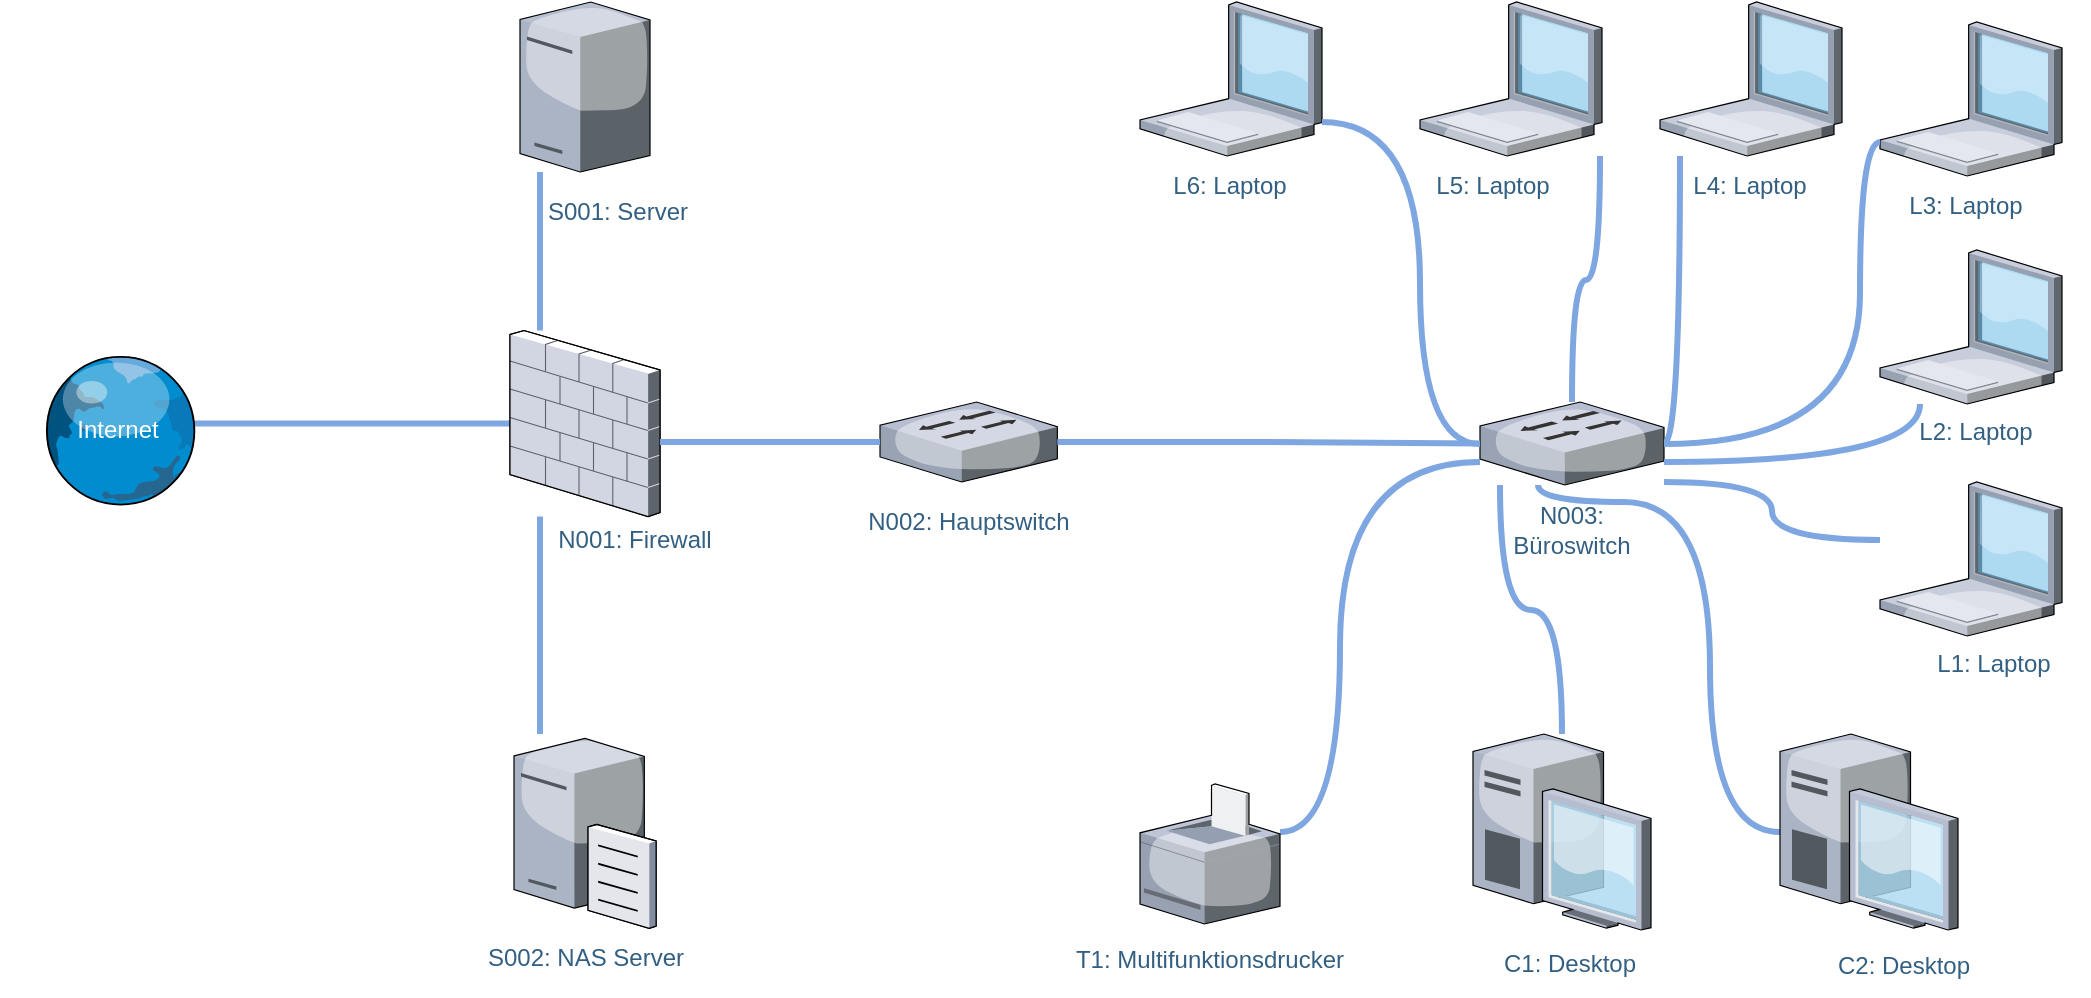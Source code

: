 <mxfile version="26.2.8">
  <diagram name="Page-1" id="e3a06f82-3646-2815-327d-82caf3d4e204">
    <mxGraphModel dx="1341" dy="814" grid="1" gridSize="10" guides="1" tooltips="1" connect="1" arrows="1" fold="1" page="1" pageScale="1.5" pageWidth="1169" pageHeight="826" background="none" math="0" shadow="0">
      <root>
        <mxCell id="0" style=";html=1;" />
        <mxCell id="1" style=";html=1;" parent="0" />
        <mxCell id="6j4duPhXvXTDxxQr8vu_-137" style="edgeStyle=orthogonalEdgeStyle;rounded=0;orthogonalLoop=1;jettySize=auto;html=1;entryX=0.507;entryY=0.424;entryDx=0;entryDy=0;entryPerimeter=0;strokeColor=#7EA6E0;fontColor=#5AA9E6;fillColor=#FFE45E;endArrow=none;startFill=0;strokeWidth=3;" edge="1" parent="1" source="6j4duPhXvXTDxxQr8vu_-4" target="6j4duPhXvXTDxxQr8vu_-92">
          <mxGeometry relative="1" as="geometry" />
        </mxCell>
        <mxCell id="6j4duPhXvXTDxxQr8vu_-43" style="edgeStyle=orthogonalEdgeStyle;rounded=1;orthogonalLoop=1;jettySize=auto;html=1;curved=1;dashed=1;dashPattern=1 2;startArrow=none;startFill=0;endArrow=none;labelBackgroundColor=none;strokeColor=none;fontColor=default;" edge="1" parent="1" source="6j4duPhXvXTDxxQr8vu_-60" target="6j4duPhXvXTDxxQr8vu_-2">
          <mxGeometry relative="1" as="geometry" />
        </mxCell>
        <mxCell id="6j4duPhXvXTDxxQr8vu_-95" value="" style="group;labelBackgroundColor=none;fontColor=#336082;rounded=1;" vertex="1" connectable="0" parent="1">
          <mxGeometry x="160" y="370" width="140" height="82.5" as="geometry" />
        </mxCell>
        <mxCell id="6j4duPhXvXTDxxQr8vu_-135" value="" style="verticalLabelPosition=bottom;sketch=0;aspect=fixed;html=1;verticalAlign=top;strokeColor=none;align=center;outlineConnect=0;shape=mxgraph.citrix.globe;fontColor=#5AA9E6;fillColor=#FFE45E;" vertex="1" parent="6j4duPhXvXTDxxQr8vu_-95">
          <mxGeometry x="20" y="-53.71" width="78.5" height="75" as="geometry" />
        </mxCell>
        <mxCell id="6j4duPhXvXTDxxQr8vu_-97" value="" style="group;labelBackgroundColor=none;fontColor=#336082;rounded=1;" vertex="1" connectable="0" parent="1">
          <mxGeometry x="415" y="304.25" width="110" height="120" as="geometry" />
        </mxCell>
        <mxCell id="6j4duPhXvXTDxxQr8vu_-4" value="" style="verticalLabelPosition=bottom;aspect=fixed;html=1;verticalAlign=top;strokeColor=#FF6392;align=center;outlineConnect=0;shape=mxgraph.citrix.firewall;fillColor=#FFE45E;fillStyle=auto;labelBackgroundColor=none;fontColor=#5AA9E6;rounded=1;" vertex="1" parent="6j4duPhXvXTDxxQr8vu_-97">
          <mxGeometry width="75" height="93" as="geometry" />
        </mxCell>
        <mxCell id="6j4duPhXvXTDxxQr8vu_-62" value="&lt;span style=&quot;&quot;&gt;N001: Firewall&lt;/span&gt;" style="text;html=1;align=center;verticalAlign=middle;whiteSpace=wrap;rounded=1;fontFamily=Helvetica;fontSize=12;fontColor=#336082;labelBackgroundColor=none;" vertex="1" parent="6j4duPhXvXTDxxQr8vu_-97">
          <mxGeometry x="15" y="90" width="95" height="30" as="geometry" />
        </mxCell>
        <mxCell id="6j4duPhXvXTDxxQr8vu_-99" value="" style="group;labelBackgroundColor=none;fontColor=#336082;rounded=1;" vertex="1" connectable="0" parent="1">
          <mxGeometry x="600" y="346" width="120" height="68.5" as="geometry" />
        </mxCell>
        <mxCell id="6j4duPhXvXTDxxQr8vu_-12" value="" style="verticalLabelPosition=bottom;aspect=fixed;html=1;verticalAlign=top;strokeColor=none;align=center;outlineConnect=0;shape=mxgraph.citrix.switch;labelBackgroundColor=none;fillColor=#FFE45E;fontColor=#5AA9E6;rounded=1;" vertex="1" parent="6j4duPhXvXTDxxQr8vu_-99">
          <mxGeometry y="-6" width="88.67" height="40" as="geometry" />
        </mxCell>
        <mxCell id="6j4duPhXvXTDxxQr8vu_-60" value="&lt;span style=&quot;color: rgb(51, 96, 130);&quot;&gt;N002: Hauptswitch&lt;/span&gt;" style="text;html=1;align=center;verticalAlign=middle;whiteSpace=wrap;rounded=1;fontFamily=Helvetica;fontSize=12;fontColor=#5AA9E6;labelBackgroundColor=none;" vertex="1" parent="6j4duPhXvXTDxxQr8vu_-99">
          <mxGeometry x="-10.04" y="38.5" width="108.75" height="30" as="geometry" />
        </mxCell>
        <mxCell id="6j4duPhXvXTDxxQr8vu_-100" value="" style="group;labelBackgroundColor=none;fontColor=#336082;rounded=1;" vertex="1" connectable="0" parent="1">
          <mxGeometry x="417" y="506" width="110" height="127" as="geometry" />
        </mxCell>
        <mxCell id="6j4duPhXvXTDxxQr8vu_-2" value="" style="verticalLabelPosition=bottom;aspect=fixed;html=1;verticalAlign=top;strokeColor=none;align=center;outlineConnect=0;shape=mxgraph.citrix.file_server;labelBackgroundColor=none;fillColor=#FFE45E;fontColor=#5AA9E6;rounded=1;" vertex="1" parent="6j4duPhXvXTDxxQr8vu_-100">
          <mxGeometry width="71" height="97" as="geometry" />
        </mxCell>
        <mxCell id="6j4duPhXvXTDxxQr8vu_-58" value="S002: NAS Server" style="text;html=1;align=center;verticalAlign=middle;whiteSpace=wrap;rounded=1;fontFamily=Helvetica;fontSize=12;fontColor=#336082;labelBackgroundColor=none;" vertex="1" parent="6j4duPhXvXTDxxQr8vu_-100">
          <mxGeometry x="-19.5" y="97" width="110" height="30" as="geometry" />
        </mxCell>
        <mxCell id="6j4duPhXvXTDxxQr8vu_-102" value="" style="group;labelBackgroundColor=none;fontColor=#336082;rounded=1;" vertex="1" connectable="0" parent="1">
          <mxGeometry x="420" y="140" width="90" height="114.5" as="geometry" />
        </mxCell>
        <mxCell id="6j4duPhXvXTDxxQr8vu_-18" value="" style="verticalLabelPosition=bottom;aspect=fixed;html=1;verticalAlign=top;strokeColor=#FF6392;align=center;outlineConnect=0;shape=mxgraph.citrix.license_server;fillColor=#FFE45E;fillStyle=auto;labelBackgroundColor=none;fontColor=#5AA9E6;rounded=1;" vertex="1" parent="6j4duPhXvXTDxxQr8vu_-102">
          <mxGeometry width="65" height="85" as="geometry" />
        </mxCell>
        <mxCell id="6j4duPhXvXTDxxQr8vu_-59" value="S001: Server" style="text;html=1;align=center;verticalAlign=middle;whiteSpace=wrap;rounded=1;fontFamily=Helvetica;fontSize=12;fontColor=#336082;labelBackgroundColor=none;" vertex="1" parent="6j4duPhXvXTDxxQr8vu_-102">
          <mxGeometry x="7.75" y="94.5" width="82.25" height="20" as="geometry" />
        </mxCell>
        <mxCell id="6j4duPhXvXTDxxQr8vu_-103" value="" style="group;labelBackgroundColor=none;fontColor=#ffffff;rounded=1;fillColor=none;strokeColor=none;" vertex="1" connectable="0" parent="1">
          <mxGeometry x="730" y="140" width="91" height="106" as="geometry" />
        </mxCell>
        <mxCell id="6j4duPhXvXTDxxQr8vu_-17" value="" style="verticalLabelPosition=bottom;aspect=fixed;html=1;verticalAlign=top;strokeColor=none;align=center;outlineConnect=0;shape=mxgraph.citrix.laptop_1;labelBackgroundColor=none;fillColor=#FFE45E;fontColor=#5AA9E6;rounded=1;" vertex="1" parent="6j4duPhXvXTDxxQr8vu_-103">
          <mxGeometry width="91" height="77" as="geometry" />
        </mxCell>
        <mxCell id="6j4duPhXvXTDxxQr8vu_-52" value="&lt;span style=&quot;color: rgb(51, 96, 130);&quot;&gt;L6:&amp;nbsp;&lt;/span&gt;&lt;span style=&quot;color: rgb(51, 96, 130);&quot;&gt;Laptop&lt;/span&gt;" style="text;html=1;align=center;verticalAlign=middle;whiteSpace=wrap;rounded=1;fontFamily=Helvetica;fontSize=12;fontColor=#5AA9E6;labelBackgroundColor=none;fontStyle=0" vertex="1" parent="6j4duPhXvXTDxxQr8vu_-103">
          <mxGeometry x="10" y="77" width="70" height="29" as="geometry" />
        </mxCell>
        <mxCell id="6j4duPhXvXTDxxQr8vu_-104" value="" style="group;labelBackgroundColor=none;fontColor=#336082;rounded=1;" vertex="1" connectable="0" parent="1">
          <mxGeometry x="870" y="140" width="91" height="106" as="geometry" />
        </mxCell>
        <mxCell id="6j4duPhXvXTDxxQr8vu_-14" value="" style="verticalLabelPosition=bottom;aspect=fixed;html=1;verticalAlign=top;strokeColor=none;align=center;outlineConnect=0;shape=mxgraph.citrix.laptop_1;labelBackgroundColor=none;fillColor=#FFE45E;fontColor=#5AA9E6;rounded=1;" vertex="1" parent="6j4duPhXvXTDxxQr8vu_-104">
          <mxGeometry width="91" height="77" as="geometry" />
        </mxCell>
        <mxCell id="6j4duPhXvXTDxxQr8vu_-53" value="L5: Laptop" style="text;html=1;align=center;verticalAlign=middle;whiteSpace=wrap;rounded=1;fontFamily=Helvetica;fontSize=12;fontColor=#336082;labelBackgroundColor=none;" vertex="1" parent="6j4duPhXvXTDxxQr8vu_-104">
          <mxGeometry y="77" width="73.25" height="29" as="geometry" />
        </mxCell>
        <mxCell id="6j4duPhXvXTDxxQr8vu_-111" value="" style="group;labelBackgroundColor=none;fontColor=#336082;rounded=1;" vertex="1" connectable="0" parent="1">
          <mxGeometry x="1100" y="264" width="95.5" height="106" as="geometry" />
        </mxCell>
        <mxCell id="6j4duPhXvXTDxxQr8vu_-15" value="" style="verticalLabelPosition=bottom;aspect=fixed;html=1;verticalAlign=top;strokeColor=none;align=center;outlineConnect=0;shape=mxgraph.citrix.laptop_1;labelBackgroundColor=none;fillColor=#FFE45E;fontColor=#5AA9E6;rounded=1;" vertex="1" parent="6j4duPhXvXTDxxQr8vu_-111">
          <mxGeometry width="91" height="77" as="geometry" />
        </mxCell>
        <mxCell id="6j4duPhXvXTDxxQr8vu_-107" value="L2: Laptop" style="text;html=1;align=center;verticalAlign=middle;whiteSpace=wrap;rounded=1;fontFamily=Helvetica;fontSize=12;fontColor=#336082;labelBackgroundColor=none;" vertex="1" parent="6j4duPhXvXTDxxQr8vu_-111">
          <mxGeometry y="76" width="95.5" height="30" as="geometry" />
        </mxCell>
        <mxCell id="6j4duPhXvXTDxxQr8vu_-112" value="" style="group;labelBackgroundColor=none;fontColor=#336082;rounded=1;" vertex="1" connectable="0" parent="1">
          <mxGeometry x="1100" y="380" width="104.5" height="110" as="geometry" />
        </mxCell>
        <mxCell id="6j4duPhXvXTDxxQr8vu_-19" value="" style="verticalLabelPosition=bottom;aspect=fixed;html=1;verticalAlign=top;strokeColor=none;align=center;outlineConnect=0;shape=mxgraph.citrix.laptop_1;labelBackgroundColor=none;fillColor=#FFE45E;fontColor=#5AA9E6;rounded=1;" vertex="1" parent="6j4duPhXvXTDxxQr8vu_-112">
          <mxGeometry width="91" height="77" as="geometry" />
        </mxCell>
        <mxCell id="6j4duPhXvXTDxxQr8vu_-110" value="L1: Laptop" style="text;html=1;align=center;verticalAlign=middle;whiteSpace=wrap;rounded=1;fontFamily=Helvetica;fontSize=12;fontColor=#336082;labelBackgroundColor=none;" vertex="1" parent="6j4duPhXvXTDxxQr8vu_-112">
          <mxGeometry x="9" y="76" width="95.5" height="30" as="geometry" />
        </mxCell>
        <mxCell id="6j4duPhXvXTDxxQr8vu_-116" value="" style="group;labelBackgroundColor=none;fontColor=#5AA9E6;rounded=1;" vertex="1" connectable="0" parent="1">
          <mxGeometry x="900" y="340" width="92" height="78.5" as="geometry" />
        </mxCell>
        <mxCell id="6j4duPhXvXTDxxQr8vu_-13" value="" style="verticalLabelPosition=bottom;aspect=fixed;html=1;verticalAlign=top;strokeColor=none;align=center;outlineConnect=0;shape=mxgraph.citrix.switch;labelBackgroundColor=none;fillColor=#FFE45E;fontColor=#5AA9E6;rounded=1;" vertex="1" parent="6j4duPhXvXTDxxQr8vu_-116">
          <mxGeometry width="92" height="41.5" as="geometry" />
        </mxCell>
        <mxCell id="6j4duPhXvXTDxxQr8vu_-61" value="N003:&lt;div&gt;Büroswitch&lt;/div&gt;" style="text;html=1;align=center;verticalAlign=middle;whiteSpace=wrap;rounded=1;fontFamily=Helvetica;fontSize=12;fontColor=#336082;labelBackgroundColor=none;" vertex="1" parent="6j4duPhXvXTDxxQr8vu_-116">
          <mxGeometry x="11.25" y="48.5" width="69.5" height="30" as="geometry" />
        </mxCell>
        <mxCell id="6j4duPhXvXTDxxQr8vu_-119" value="" style="group;labelBackgroundColor=none;fontColor=#336082;rounded=1;" vertex="1" connectable="0" parent="1">
          <mxGeometry x="1100" y="150" width="95.5" height="107" as="geometry" />
        </mxCell>
        <mxCell id="6j4duPhXvXTDxxQr8vu_-16" value="" style="verticalLabelPosition=bottom;aspect=fixed;html=1;verticalAlign=top;strokeColor=none;align=center;outlineConnect=0;shape=mxgraph.citrix.laptop_1;labelBackgroundColor=none;fillColor=#FFE45E;fontColor=#5AA9E6;rounded=1;" vertex="1" parent="6j4duPhXvXTDxxQr8vu_-119">
          <mxGeometry width="91" height="77" as="geometry" />
        </mxCell>
        <mxCell id="6j4duPhXvXTDxxQr8vu_-106" value="L3: Laptop" style="text;html=1;align=center;verticalAlign=middle;whiteSpace=wrap;rounded=1;fontFamily=Helvetica;fontSize=12;fontColor=#336082;labelBackgroundColor=none;" vertex="1" parent="6j4duPhXvXTDxxQr8vu_-119">
          <mxGeometry x="-10" y="77" width="105.5" height="30" as="geometry" />
        </mxCell>
        <mxCell id="6j4duPhXvXTDxxQr8vu_-113" value="" style="group;labelBackgroundColor=none;fontColor=#336082;rounded=1;" vertex="1" connectable="0" parent="1">
          <mxGeometry x="1065.5" y="507" width="89" height="130" as="geometry" />
        </mxCell>
        <mxCell id="6j4duPhXvXTDxxQr8vu_-51" value="C2: Desktop" style="text;html=1;align=center;verticalAlign=middle;whiteSpace=wrap;rounded=1;fontFamily=Helvetica;fontSize=12;fontColor=#336082;labelBackgroundColor=none;" vertex="1" parent="6j4duPhXvXTDxxQr8vu_-113">
          <mxGeometry x="3.5" y="100" width="85.5" height="30" as="geometry" />
        </mxCell>
        <mxCell id="6j4duPhXvXTDxxQr8vu_-126" style="edgeStyle=orthogonalEdgeStyle;rounded=0;orthogonalLoop=1;jettySize=auto;html=1;strokeColor=#7EA6E0;fontColor=#5AA9E6;fillColor=#FFE45E;endArrow=none;startFill=0;strokeWidth=3;curved=1;" edge="1" parent="1" source="6j4duPhXvXTDxxQr8vu_-9" target="6j4duPhXvXTDxxQr8vu_-13">
          <mxGeometry relative="1" as="geometry">
            <Array as="points">
              <mxPoint x="1015" y="555" />
              <mxPoint x="1015" y="390" />
              <mxPoint x="929" y="390" />
            </Array>
          </mxGeometry>
        </mxCell>
        <mxCell id="6j4duPhXvXTDxxQr8vu_-9" value="" style="verticalLabelPosition=bottom;aspect=fixed;html=1;verticalAlign=top;strokeColor=none;align=center;outlineConnect=0;shape=mxgraph.citrix.desktop;labelBackgroundColor=none;fillColor=#FFE45E;fontColor=#5AA9E6;rounded=1;" vertex="1" parent="1">
          <mxGeometry x="1050" y="506" width="89" height="98" as="geometry" />
        </mxCell>
        <mxCell id="6j4duPhXvXTDxxQr8vu_-127" style="edgeStyle=orthogonalEdgeStyle;rounded=0;orthogonalLoop=1;jettySize=auto;html=1;strokeColor=#7EA6E0;fontColor=#5AA9E6;fillColor=#FFE45E;endArrow=none;startFill=0;strokeWidth=3;curved=1;" edge="1" parent="1" source="6j4duPhXvXTDxxQr8vu_-10" target="6j4duPhXvXTDxxQr8vu_-13">
          <mxGeometry relative="1" as="geometry">
            <Array as="points">
              <mxPoint x="941" y="444" />
              <mxPoint x="910" y="444" />
            </Array>
          </mxGeometry>
        </mxCell>
        <object label="" id="6j4duPhXvXTDxxQr8vu_-10">
          <mxCell style="verticalLabelPosition=bottom;aspect=fixed;html=1;verticalAlign=top;strokeColor=none;align=center;outlineConnect=0;shape=mxgraph.citrix.desktop;labelBackgroundColor=none;fillColor=#FFE45E;fontColor=#5AA9E6;rounded=1;" vertex="1" parent="1">
            <mxGeometry x="896.5" y="506" width="89" height="98" as="geometry" />
          </mxCell>
        </object>
        <mxCell id="6j4duPhXvXTDxxQr8vu_-128" style="edgeStyle=orthogonalEdgeStyle;rounded=0;orthogonalLoop=1;jettySize=auto;html=1;strokeColor=#7EA6E0;fontColor=#5AA9E6;fillColor=#FFE45E;curved=1;endArrow=none;startFill=0;strokeWidth=3;" edge="1" parent="1" source="6j4duPhXvXTDxxQr8vu_-6">
          <mxGeometry relative="1" as="geometry">
            <mxPoint x="900" y="370" as="targetPoint" />
            <Array as="points">
              <mxPoint x="830" y="555" />
              <mxPoint x="830" y="370" />
            </Array>
          </mxGeometry>
        </mxCell>
        <mxCell id="6j4duPhXvXTDxxQr8vu_-6" value="" style="verticalLabelPosition=bottom;aspect=fixed;html=1;verticalAlign=top;strokeColor=none;align=center;outlineConnect=0;shape=mxgraph.citrix.printer;labelBackgroundColor=none;fillColor=#FFE45E;fontColor=#5AA9E6;rounded=1;" vertex="1" parent="1">
          <mxGeometry x="730" y="531" width="70" height="70" as="geometry" />
        </mxCell>
        <mxCell id="6j4duPhXvXTDxxQr8vu_-50" value="C1: Desktop" style="text;html=1;align=center;verticalAlign=middle;whiteSpace=wrap;rounded=1;fontFamily=Helvetica;fontSize=12;fontColor=#336082;labelBackgroundColor=none;" vertex="1" parent="1">
          <mxGeometry x="896.5" y="606" width="95.5" height="30" as="geometry" />
        </mxCell>
        <mxCell id="6j4duPhXvXTDxxQr8vu_-56" value="T1: Multifunktionsdrucker" style="text;html=1;align=center;verticalAlign=middle;whiteSpace=wrap;rounded=1;fontFamily=Helvetica;fontSize=12;fontColor=#336082;labelBackgroundColor=none;" vertex="1" parent="1">
          <mxGeometry x="690" y="604" width="150" height="29" as="geometry" />
        </mxCell>
        <mxCell id="6j4duPhXvXTDxxQr8vu_-120" style="edgeStyle=orthogonalEdgeStyle;rounded=0;orthogonalLoop=1;jettySize=auto;html=1;strokeColor=#7EA6E0;fontColor=#5AA9E6;fillColor=#FFE45E;endArrow=none;startFill=0;curved=1;strokeWidth=3;" edge="1" parent="1" source="6j4duPhXvXTDxxQr8vu_-17" target="6j4duPhXvXTDxxQr8vu_-13">
          <mxGeometry relative="1" as="geometry">
            <Array as="points">
              <mxPoint x="870" y="200" />
              <mxPoint x="870" y="361" />
            </Array>
          </mxGeometry>
        </mxCell>
        <mxCell id="6j4duPhXvXTDxxQr8vu_-121" style="edgeStyle=orthogonalEdgeStyle;rounded=0;orthogonalLoop=1;jettySize=auto;html=1;strokeColor=#7EA6E0;fontColor=#5AA9E6;fillColor=#FFE45E;curved=1;strokeWidth=3;endArrow=none;startFill=0;" edge="1" parent="1" source="6j4duPhXvXTDxxQr8vu_-14" target="6j4duPhXvXTDxxQr8vu_-13">
          <mxGeometry relative="1" as="geometry">
            <Array as="points">
              <mxPoint x="960" y="279" />
              <mxPoint x="946" y="279" />
            </Array>
          </mxGeometry>
        </mxCell>
        <mxCell id="6j4duPhXvXTDxxQr8vu_-123" style="edgeStyle=orthogonalEdgeStyle;rounded=0;orthogonalLoop=1;jettySize=auto;html=1;strokeColor=#7EA6E0;fontColor=#5AA9E6;fillColor=#FFE45E;curved=1;strokeWidth=3;endArrow=none;startFill=0;" edge="1" parent="1" source="6j4duPhXvXTDxxQr8vu_-15" target="6j4duPhXvXTDxxQr8vu_-13">
          <mxGeometry relative="1" as="geometry">
            <Array as="points">
              <mxPoint x="1120" y="370" />
            </Array>
          </mxGeometry>
        </mxCell>
        <mxCell id="6j4duPhXvXTDxxQr8vu_-125" style="edgeStyle=orthogonalEdgeStyle;rounded=0;orthogonalLoop=1;jettySize=auto;html=1;strokeColor=#7EA6E0;fontColor=#5AA9E6;fillColor=#FFE45E;endArrow=none;startFill=0;startArrow=none;curved=1;strokeWidth=3;" edge="1" parent="1" source="6j4duPhXvXTDxxQr8vu_-19" target="6j4duPhXvXTDxxQr8vu_-13">
          <mxGeometry relative="1" as="geometry">
            <Array as="points">
              <mxPoint x="1046" y="409" />
              <mxPoint x="1046" y="380" />
            </Array>
          </mxGeometry>
        </mxCell>
        <mxCell id="6j4duPhXvXTDxxQr8vu_-129" style="edgeStyle=orthogonalEdgeStyle;rounded=0;orthogonalLoop=1;jettySize=auto;html=1;strokeColor=#7EA6E0;fontColor=#5AA9E6;fillColor=#FFE45E;strokeWidth=3;endArrow=none;startFill=0;" edge="1" parent="1" source="6j4duPhXvXTDxxQr8vu_-12" target="6j4duPhXvXTDxxQr8vu_-13">
          <mxGeometry relative="1" as="geometry" />
        </mxCell>
        <mxCell id="6j4duPhXvXTDxxQr8vu_-130" style="edgeStyle=orthogonalEdgeStyle;rounded=0;orthogonalLoop=1;jettySize=auto;html=1;strokeColor=#7EA6E0;fontColor=#5AA9E6;fillColor=#FFE45E;endArrow=none;startFill=0;strokeWidth=3;" edge="1" parent="1" source="6j4duPhXvXTDxxQr8vu_-12" target="6j4duPhXvXTDxxQr8vu_-4">
          <mxGeometry relative="1" as="geometry">
            <Array as="points">
              <mxPoint x="510" y="360" />
              <mxPoint x="510" y="360" />
            </Array>
          </mxGeometry>
        </mxCell>
        <mxCell id="6j4duPhXvXTDxxQr8vu_-131" style="edgeStyle=orthogonalEdgeStyle;rounded=0;orthogonalLoop=1;jettySize=auto;html=1;strokeColor=#7EA6E0;fontColor=#5AA9E6;fillColor=#FFE45E;curved=1;endArrow=none;startFill=0;strokeWidth=3;" edge="1" parent="1" source="6j4duPhXvXTDxxQr8vu_-4" target="6j4duPhXvXTDxxQr8vu_-18">
          <mxGeometry relative="1" as="geometry">
            <Array as="points">
              <mxPoint x="430" y="290" />
              <mxPoint x="430" y="290" />
            </Array>
          </mxGeometry>
        </mxCell>
        <mxCell id="6j4duPhXvXTDxxQr8vu_-132" style="edgeStyle=orthogonalEdgeStyle;rounded=0;orthogonalLoop=1;jettySize=auto;html=1;strokeColor=#7EA6E0;fontColor=#5AA9E6;fillColor=#FFE45E;endArrow=none;startFill=0;strokeWidth=3;curved=1;" edge="1" parent="1" source="6j4duPhXvXTDxxQr8vu_-4" target="6j4duPhXvXTDxxQr8vu_-2">
          <mxGeometry relative="1" as="geometry">
            <Array as="points">
              <mxPoint x="430" y="460" />
              <mxPoint x="430" y="460" />
            </Array>
          </mxGeometry>
        </mxCell>
        <mxCell id="6j4duPhXvXTDxxQr8vu_-92" value="&lt;span style=&quot;color: rgb(255, 255, 255);&quot;&gt;Internet&lt;/span&gt;" style="text;html=1;align=center;verticalAlign=middle;whiteSpace=wrap;rounded=1;fontFamily=Helvetica;fontSize=12;fontColor=#336082;labelBackgroundColor=none;" vertex="1" parent="1">
          <mxGeometry x="168.039" y="333.83" width="102.421" height="39.919" as="geometry" />
        </mxCell>
        <mxCell id="6j4duPhXvXTDxxQr8vu_-122" style="edgeStyle=orthogonalEdgeStyle;rounded=0;orthogonalLoop=1;jettySize=auto;html=1;strokeColor=#7EA6E0;fontColor=#5AA9E6;fillColor=#FFE45E;curved=1;strokeWidth=3;endArrow=none;startFill=0;" edge="1" parent="1" source="6j4duPhXvXTDxxQr8vu_-16">
          <mxGeometry relative="1" as="geometry">
            <mxPoint x="1100" y="188.571" as="sourcePoint" />
            <mxPoint x="992" y="361" as="targetPoint" />
            <Array as="points">
              <mxPoint x="1090" y="210" />
              <mxPoint x="1090" y="361" />
            </Array>
          </mxGeometry>
        </mxCell>
        <mxCell id="6j4duPhXvXTDxxQr8vu_-139" value="" style="group;labelBackgroundColor=none;fontColor=#ffffff;rounded=1;fillColor=none;strokeColor=none;" vertex="1" connectable="0" parent="1">
          <mxGeometry x="990" y="140" width="91" height="106" as="geometry" />
        </mxCell>
        <mxCell id="6j4duPhXvXTDxxQr8vu_-140" value="" style="verticalLabelPosition=bottom;aspect=fixed;html=1;verticalAlign=top;strokeColor=none;align=center;outlineConnect=0;shape=mxgraph.citrix.laptop_1;labelBackgroundColor=none;fillColor=#FFE45E;fontColor=#5AA9E6;rounded=1;" vertex="1" parent="6j4duPhXvXTDxxQr8vu_-139">
          <mxGeometry width="91" height="77" as="geometry" />
        </mxCell>
        <mxCell id="6j4duPhXvXTDxxQr8vu_-141" value="&lt;span style=&quot;color: rgb(51, 96, 130);&quot;&gt;L4:&amp;nbsp;&lt;/span&gt;&lt;span style=&quot;color: rgb(51, 96, 130);&quot;&gt;Laptop&lt;/span&gt;" style="text;html=1;align=center;verticalAlign=middle;whiteSpace=wrap;rounded=1;fontFamily=Helvetica;fontSize=12;fontColor=#5AA9E6;labelBackgroundColor=none;fontStyle=0" vertex="1" parent="6j4duPhXvXTDxxQr8vu_-139">
          <mxGeometry x="10" y="77" width="70" height="29" as="geometry" />
        </mxCell>
        <mxCell id="6j4duPhXvXTDxxQr8vu_-142" style="edgeStyle=orthogonalEdgeStyle;rounded=0;orthogonalLoop=1;jettySize=auto;html=1;strokeColor=#7EA6E0;fontColor=#5AA9E6;fillColor=#FFE45E;curved=1;strokeWidth=3;endArrow=none;startFill=0;" edge="1" parent="1" source="6j4duPhXvXTDxxQr8vu_-13" target="6j4duPhXvXTDxxQr8vu_-140">
          <mxGeometry relative="1" as="geometry">
            <Array as="points">
              <mxPoint x="1000" y="361" />
            </Array>
          </mxGeometry>
        </mxCell>
      </root>
    </mxGraphModel>
  </diagram>
</mxfile>

